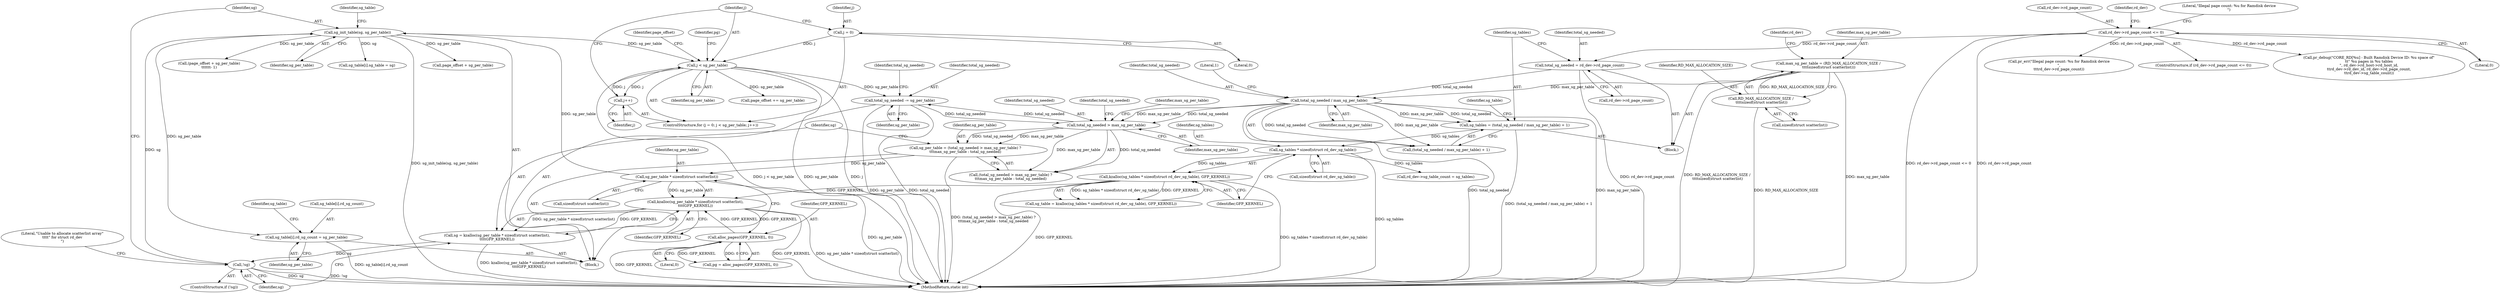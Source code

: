 digraph "1_linux_4442dc8a92b8f9ad8ee9e7f8438f4c04c03a22dc@array" {
"1000226" [label="(Call,sg_table[i].rd_sg_count = sg_per_table)"];
"1000216" [label="(Call,sg_init_table(sg, sg_per_table))"];
"1000208" [label="(Call,!sg)"];
"1000199" [label="(Call,sg = kzalloc(sg_per_table * sizeof(struct scatterlist),\n\t\t\t\tGFP_KERNEL))"];
"1000201" [label="(Call,kzalloc(sg_per_table * sizeof(struct scatterlist),\n\t\t\t\tGFP_KERNEL))"];
"1000202" [label="(Call,sg_per_table * sizeof(struct scatterlist))"];
"1000191" [label="(Call,sg_per_table = (total_sg_needed > max_sg_per_table) ?\n\t\t\tmax_sg_per_table : total_sg_needed)"];
"1000194" [label="(Call,total_sg_needed > max_sg_per_table)"];
"1000292" [label="(Call,total_sg_needed -= sg_per_table)"];
"1000256" [label="(Call,j < sg_per_table)"];
"1000259" [label="(Call,j++)"];
"1000253" [label="(Call,j = 0)"];
"1000157" [label="(Call,total_sg_needed / max_sg_per_table)"];
"1000149" [label="(Call,total_sg_needed = rd_dev->rd_page_count)"];
"1000127" [label="(Call,rd_dev->rd_page_count <= 0)"];
"1000117" [label="(Call,max_sg_per_table = (RD_MAX_ALLOCATION_SIZE /\n \t\t\t\tsizeof(struct scatterlist)))"];
"1000119" [label="(Call,RD_MAX_ALLOCATION_SIZE /\n \t\t\t\tsizeof(struct scatterlist))"];
"1000163" [label="(Call,kzalloc(sg_tables * sizeof(struct rd_dev_sg_table), GFP_KERNEL))"];
"1000164" [label="(Call,sg_tables * sizeof(struct rd_dev_sg_table))"];
"1000154" [label="(Call,sg_tables = (total_sg_needed / max_sg_per_table) + 1)"];
"1000264" [label="(Call,alloc_pages(GFP_KERNEL, 0))"];
"1000157" [label="(Call,total_sg_needed / max_sg_per_table)"];
"1000227" [label="(Call,sg_table[i].rd_sg_count)"];
"1000133" [label="(Call,pr_err(\"Illegal page count: %u for Ramdisk device\n\",\n\t\t\trd_dev->rd_page_count))"];
"1000193" [label="(Call,(total_sg_needed > max_sg_per_table) ?\n\t\t\tmax_sg_per_table : total_sg_needed)"];
"1000165" [label="(Identifier,sg_tables)"];
"1000209" [label="(Identifier,sg)"];
"1000247" [label="(Call,(page_offset + sg_per_table)\n\t\t\t\t\t\t- 1)"];
"1000103" [label="(Block,)"];
"1000194" [label="(Call,total_sg_needed > max_sg_per_table)"];
"1000208" [label="(Call,!sg)"];
"1000150" [label="(Identifier,total_sg_needed)"];
"1000118" [label="(Identifier,max_sg_per_table)"];
"1000255" [label="(Literal,0)"];
"1000190" [label="(Block,)"];
"1000218" [label="(Identifier,sg_per_table)"];
"1000129" [label="(Identifier,rd_dev)"];
"1000162" [label="(Identifier,sg_table)"];
"1000126" [label="(ControlStructure,if (rd_dev->rd_page_count <= 0))"];
"1000294" [label="(Identifier,sg_per_table)"];
"1000232" [label="(Identifier,sg_per_table)"];
"1000160" [label="(Literal,1)"];
"1000263" [label="(Identifier,pg)"];
"1000217" [label="(Identifier,sg)"];
"1000260" [label="(Identifier,j)"];
"1000204" [label="(Call,sizeof(struct scatterlist))"];
"1000262" [label="(Call,pg = alloc_pages(GFP_KERNEL, 0))"];
"1000161" [label="(Call,sg_table = kzalloc(sg_tables * sizeof(struct rd_dev_sg_table), GFP_KERNEL))"];
"1000127" [label="(Call,rd_dev->rd_page_count <= 0)"];
"1000196" [label="(Identifier,max_sg_per_table)"];
"1000212" [label="(Literal,\"Unable to allocate scatterlist array\"\n\t\t\t\t\" for struct rd_dev\n\")"];
"1000191" [label="(Call,sg_per_table = (total_sg_needed > max_sg_per_table) ?\n\t\t\tmax_sg_per_table : total_sg_needed)"];
"1000295" [label="(Call,pr_debug(\"CORE_RD[%u] - Built Ramdisk Device ID: %u space of\"\n\t\t\" %u pages in %u tables\n\", rd_dev->rd_host->rd_host_id,\n\t\trd_dev->rd_dev_id, rd_dev->rd_page_count,\n\t\trd_dev->sg_table_count))"];
"1000195" [label="(Identifier,total_sg_needed)"];
"1000164" [label="(Call,sg_tables * sizeof(struct rd_dev_sg_table))"];
"1000156" [label="(Call,(total_sg_needed / max_sg_per_table) + 1)"];
"1000203" [label="(Identifier,sg_per_table)"];
"1000192" [label="(Identifier,sg_per_table)"];
"1000264" [label="(Call,alloc_pages(GFP_KERNEL, 0))"];
"1000256" [label="(Call,j < sg_per_table)"];
"1000236" [label="(Identifier,sg_table)"];
"1000158" [label="(Identifier,total_sg_needed)"];
"1000202" [label="(Call,sg_per_table * sizeof(struct scatterlist))"];
"1000155" [label="(Identifier,sg_tables)"];
"1000149" [label="(Call,total_sg_needed = rd_dev->rd_page_count)"];
"1000154" [label="(Call,sg_tables = (total_sg_needed / max_sg_per_table) + 1)"];
"1000258" [label="(Identifier,sg_per_table)"];
"1000201" [label="(Call,kzalloc(sg_per_table * sizeof(struct scatterlist),\n\t\t\t\tGFP_KERNEL))"];
"1000134" [label="(Literal,\"Illegal page count: %u for Ramdisk device\n\")"];
"1000151" [label="(Call,rd_dev->rd_page_count)"];
"1000219" [label="(Call,sg_table[i].sg_table = sg)"];
"1000117" [label="(Call,max_sg_per_table = (RD_MAX_ALLOCATION_SIZE /\n \t\t\t\tsizeof(struct scatterlist)))"];
"1000290" [label="(Identifier,page_offset)"];
"1000252" [label="(ControlStructure,for (j = 0; j < sg_per_table; j++))"];
"1000120" [label="(Identifier,RD_MAX_ALLOCATION_SIZE)"];
"1000248" [label="(Call,page_offset + sg_per_table)"];
"1000189" [label="(Identifier,total_sg_needed)"];
"1000198" [label="(Identifier,total_sg_needed)"];
"1000163" [label="(Call,kzalloc(sg_tables * sizeof(struct rd_dev_sg_table), GFP_KERNEL))"];
"1000159" [label="(Identifier,max_sg_per_table)"];
"1000259" [label="(Call,j++)"];
"1000121" [label="(Call,sizeof(struct scatterlist))"];
"1000119" [label="(Call,RD_MAX_ALLOCATION_SIZE /\n \t\t\t\tsizeof(struct scatterlist))"];
"1000183" [label="(Call,rd_dev->sg_table_count = sg_tables)"];
"1000257" [label="(Identifier,j)"];
"1000128" [label="(Call,rd_dev->rd_page_count)"];
"1000206" [label="(Identifier,GFP_KERNEL)"];
"1000266" [label="(Literal,0)"];
"1000166" [label="(Call,sizeof(struct rd_dev_sg_table))"];
"1000292" [label="(Call,total_sg_needed -= sg_per_table)"];
"1000226" [label="(Call,sg_table[i].rd_sg_count = sg_per_table)"];
"1000216" [label="(Call,sg_init_table(sg, sg_per_table))"];
"1000199" [label="(Call,sg = kzalloc(sg_per_table * sizeof(struct scatterlist),\n\t\t\t\tGFP_KERNEL))"];
"1000289" [label="(Call,page_offset += sg_per_table)"];
"1000144" [label="(Identifier,rd_dev)"];
"1000131" [label="(Literal,0)"];
"1000200" [label="(Identifier,sg)"];
"1000313" [label="(MethodReturn,static int)"];
"1000207" [label="(ControlStructure,if (!sg))"];
"1000293" [label="(Identifier,total_sg_needed)"];
"1000253" [label="(Call,j = 0)"];
"1000197" [label="(Identifier,max_sg_per_table)"];
"1000222" [label="(Identifier,sg_table)"];
"1000168" [label="(Identifier,GFP_KERNEL)"];
"1000254" [label="(Identifier,j)"];
"1000265" [label="(Identifier,GFP_KERNEL)"];
"1000226" -> "1000190"  [label="AST: "];
"1000226" -> "1000232"  [label="CFG: "];
"1000227" -> "1000226"  [label="AST: "];
"1000232" -> "1000226"  [label="AST: "];
"1000236" -> "1000226"  [label="CFG: "];
"1000226" -> "1000313"  [label="DDG: sg_table[i].rd_sg_count"];
"1000216" -> "1000226"  [label="DDG: sg_per_table"];
"1000216" -> "1000190"  [label="AST: "];
"1000216" -> "1000218"  [label="CFG: "];
"1000217" -> "1000216"  [label="AST: "];
"1000218" -> "1000216"  [label="AST: "];
"1000222" -> "1000216"  [label="CFG: "];
"1000216" -> "1000313"  [label="DDG: sg_init_table(sg, sg_per_table)"];
"1000208" -> "1000216"  [label="DDG: sg"];
"1000202" -> "1000216"  [label="DDG: sg_per_table"];
"1000216" -> "1000219"  [label="DDG: sg"];
"1000216" -> "1000247"  [label="DDG: sg_per_table"];
"1000216" -> "1000248"  [label="DDG: sg_per_table"];
"1000216" -> "1000256"  [label="DDG: sg_per_table"];
"1000208" -> "1000207"  [label="AST: "];
"1000208" -> "1000209"  [label="CFG: "];
"1000209" -> "1000208"  [label="AST: "];
"1000212" -> "1000208"  [label="CFG: "];
"1000217" -> "1000208"  [label="CFG: "];
"1000208" -> "1000313"  [label="DDG: sg"];
"1000208" -> "1000313"  [label="DDG: !sg"];
"1000199" -> "1000208"  [label="DDG: sg"];
"1000199" -> "1000190"  [label="AST: "];
"1000199" -> "1000201"  [label="CFG: "];
"1000200" -> "1000199"  [label="AST: "];
"1000201" -> "1000199"  [label="AST: "];
"1000209" -> "1000199"  [label="CFG: "];
"1000199" -> "1000313"  [label="DDG: kzalloc(sg_per_table * sizeof(struct scatterlist),\n\t\t\t\tGFP_KERNEL)"];
"1000201" -> "1000199"  [label="DDG: sg_per_table * sizeof(struct scatterlist)"];
"1000201" -> "1000199"  [label="DDG: GFP_KERNEL"];
"1000201" -> "1000206"  [label="CFG: "];
"1000202" -> "1000201"  [label="AST: "];
"1000206" -> "1000201"  [label="AST: "];
"1000201" -> "1000313"  [label="DDG: GFP_KERNEL"];
"1000201" -> "1000313"  [label="DDG: sg_per_table * sizeof(struct scatterlist)"];
"1000202" -> "1000201"  [label="DDG: sg_per_table"];
"1000163" -> "1000201"  [label="DDG: GFP_KERNEL"];
"1000264" -> "1000201"  [label="DDG: GFP_KERNEL"];
"1000201" -> "1000264"  [label="DDG: GFP_KERNEL"];
"1000202" -> "1000204"  [label="CFG: "];
"1000203" -> "1000202"  [label="AST: "];
"1000204" -> "1000202"  [label="AST: "];
"1000206" -> "1000202"  [label="CFG: "];
"1000202" -> "1000313"  [label="DDG: sg_per_table"];
"1000191" -> "1000202"  [label="DDG: sg_per_table"];
"1000191" -> "1000190"  [label="AST: "];
"1000191" -> "1000193"  [label="CFG: "];
"1000192" -> "1000191"  [label="AST: "];
"1000193" -> "1000191"  [label="AST: "];
"1000200" -> "1000191"  [label="CFG: "];
"1000191" -> "1000313"  [label="DDG: (total_sg_needed > max_sg_per_table) ?\n\t\t\tmax_sg_per_table : total_sg_needed"];
"1000194" -> "1000191"  [label="DDG: max_sg_per_table"];
"1000194" -> "1000191"  [label="DDG: total_sg_needed"];
"1000194" -> "1000193"  [label="AST: "];
"1000194" -> "1000196"  [label="CFG: "];
"1000195" -> "1000194"  [label="AST: "];
"1000196" -> "1000194"  [label="AST: "];
"1000197" -> "1000194"  [label="CFG: "];
"1000198" -> "1000194"  [label="CFG: "];
"1000292" -> "1000194"  [label="DDG: total_sg_needed"];
"1000157" -> "1000194"  [label="DDG: total_sg_needed"];
"1000157" -> "1000194"  [label="DDG: max_sg_per_table"];
"1000194" -> "1000193"  [label="DDG: max_sg_per_table"];
"1000194" -> "1000193"  [label="DDG: total_sg_needed"];
"1000194" -> "1000292"  [label="DDG: total_sg_needed"];
"1000292" -> "1000190"  [label="AST: "];
"1000292" -> "1000294"  [label="CFG: "];
"1000293" -> "1000292"  [label="AST: "];
"1000294" -> "1000292"  [label="AST: "];
"1000189" -> "1000292"  [label="CFG: "];
"1000292" -> "1000313"  [label="DDG: sg_per_table"];
"1000292" -> "1000313"  [label="DDG: total_sg_needed"];
"1000256" -> "1000292"  [label="DDG: sg_per_table"];
"1000256" -> "1000252"  [label="AST: "];
"1000256" -> "1000258"  [label="CFG: "];
"1000257" -> "1000256"  [label="AST: "];
"1000258" -> "1000256"  [label="AST: "];
"1000263" -> "1000256"  [label="CFG: "];
"1000290" -> "1000256"  [label="CFG: "];
"1000256" -> "1000313"  [label="DDG: sg_per_table"];
"1000256" -> "1000313"  [label="DDG: j"];
"1000256" -> "1000313"  [label="DDG: j < sg_per_table"];
"1000259" -> "1000256"  [label="DDG: j"];
"1000253" -> "1000256"  [label="DDG: j"];
"1000256" -> "1000259"  [label="DDG: j"];
"1000256" -> "1000289"  [label="DDG: sg_per_table"];
"1000259" -> "1000252"  [label="AST: "];
"1000259" -> "1000260"  [label="CFG: "];
"1000260" -> "1000259"  [label="AST: "];
"1000257" -> "1000259"  [label="CFG: "];
"1000253" -> "1000252"  [label="AST: "];
"1000253" -> "1000255"  [label="CFG: "];
"1000254" -> "1000253"  [label="AST: "];
"1000255" -> "1000253"  [label="AST: "];
"1000257" -> "1000253"  [label="CFG: "];
"1000157" -> "1000156"  [label="AST: "];
"1000157" -> "1000159"  [label="CFG: "];
"1000158" -> "1000157"  [label="AST: "];
"1000159" -> "1000157"  [label="AST: "];
"1000160" -> "1000157"  [label="CFG: "];
"1000157" -> "1000313"  [label="DDG: max_sg_per_table"];
"1000157" -> "1000313"  [label="DDG: total_sg_needed"];
"1000157" -> "1000154"  [label="DDG: total_sg_needed"];
"1000157" -> "1000154"  [label="DDG: max_sg_per_table"];
"1000157" -> "1000156"  [label="DDG: total_sg_needed"];
"1000157" -> "1000156"  [label="DDG: max_sg_per_table"];
"1000149" -> "1000157"  [label="DDG: total_sg_needed"];
"1000117" -> "1000157"  [label="DDG: max_sg_per_table"];
"1000149" -> "1000103"  [label="AST: "];
"1000149" -> "1000151"  [label="CFG: "];
"1000150" -> "1000149"  [label="AST: "];
"1000151" -> "1000149"  [label="AST: "];
"1000155" -> "1000149"  [label="CFG: "];
"1000149" -> "1000313"  [label="DDG: rd_dev->rd_page_count"];
"1000127" -> "1000149"  [label="DDG: rd_dev->rd_page_count"];
"1000127" -> "1000126"  [label="AST: "];
"1000127" -> "1000131"  [label="CFG: "];
"1000128" -> "1000127"  [label="AST: "];
"1000131" -> "1000127"  [label="AST: "];
"1000134" -> "1000127"  [label="CFG: "];
"1000144" -> "1000127"  [label="CFG: "];
"1000127" -> "1000313"  [label="DDG: rd_dev->rd_page_count <= 0"];
"1000127" -> "1000313"  [label="DDG: rd_dev->rd_page_count"];
"1000127" -> "1000133"  [label="DDG: rd_dev->rd_page_count"];
"1000127" -> "1000295"  [label="DDG: rd_dev->rd_page_count"];
"1000117" -> "1000103"  [label="AST: "];
"1000117" -> "1000119"  [label="CFG: "];
"1000118" -> "1000117"  [label="AST: "];
"1000119" -> "1000117"  [label="AST: "];
"1000129" -> "1000117"  [label="CFG: "];
"1000117" -> "1000313"  [label="DDG: max_sg_per_table"];
"1000117" -> "1000313"  [label="DDG: RD_MAX_ALLOCATION_SIZE /\n \t\t\t\tsizeof(struct scatterlist)"];
"1000119" -> "1000117"  [label="DDG: RD_MAX_ALLOCATION_SIZE"];
"1000119" -> "1000121"  [label="CFG: "];
"1000120" -> "1000119"  [label="AST: "];
"1000121" -> "1000119"  [label="AST: "];
"1000119" -> "1000313"  [label="DDG: RD_MAX_ALLOCATION_SIZE"];
"1000163" -> "1000161"  [label="AST: "];
"1000163" -> "1000168"  [label="CFG: "];
"1000164" -> "1000163"  [label="AST: "];
"1000168" -> "1000163"  [label="AST: "];
"1000161" -> "1000163"  [label="CFG: "];
"1000163" -> "1000313"  [label="DDG: GFP_KERNEL"];
"1000163" -> "1000313"  [label="DDG: sg_tables * sizeof(struct rd_dev_sg_table)"];
"1000163" -> "1000161"  [label="DDG: sg_tables * sizeof(struct rd_dev_sg_table)"];
"1000163" -> "1000161"  [label="DDG: GFP_KERNEL"];
"1000164" -> "1000163"  [label="DDG: sg_tables"];
"1000164" -> "1000166"  [label="CFG: "];
"1000165" -> "1000164"  [label="AST: "];
"1000166" -> "1000164"  [label="AST: "];
"1000168" -> "1000164"  [label="CFG: "];
"1000164" -> "1000313"  [label="DDG: sg_tables"];
"1000154" -> "1000164"  [label="DDG: sg_tables"];
"1000164" -> "1000183"  [label="DDG: sg_tables"];
"1000154" -> "1000103"  [label="AST: "];
"1000154" -> "1000156"  [label="CFG: "];
"1000155" -> "1000154"  [label="AST: "];
"1000156" -> "1000154"  [label="AST: "];
"1000162" -> "1000154"  [label="CFG: "];
"1000154" -> "1000313"  [label="DDG: (total_sg_needed / max_sg_per_table) + 1"];
"1000264" -> "1000262"  [label="AST: "];
"1000264" -> "1000266"  [label="CFG: "];
"1000265" -> "1000264"  [label="AST: "];
"1000266" -> "1000264"  [label="AST: "];
"1000262" -> "1000264"  [label="CFG: "];
"1000264" -> "1000313"  [label="DDG: GFP_KERNEL"];
"1000264" -> "1000262"  [label="DDG: GFP_KERNEL"];
"1000264" -> "1000262"  [label="DDG: 0"];
}
